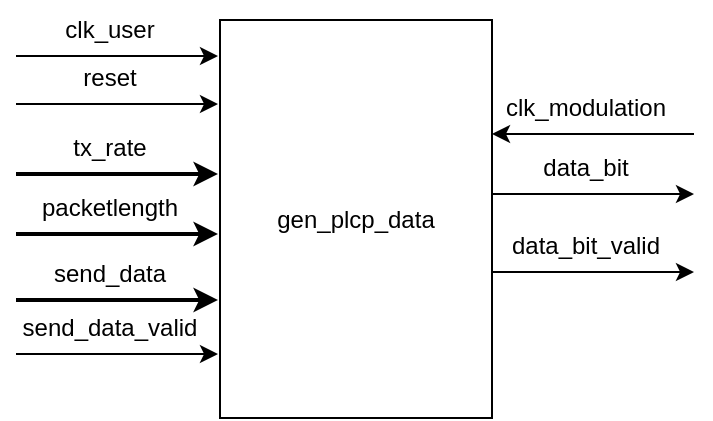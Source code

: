 <mxfile>
    <diagram id="ROOptGiBzzbwXJWLf5Wy" name="第 1 页">
        <mxGraphModel dx="218" dy="331" grid="0" gridSize="10" guides="1" tooltips="1" connect="1" arrows="1" fold="1" page="1" pageScale="1" pageWidth="827" pageHeight="1169" background="#ffffff" math="0" shadow="0">
            <root>
                <mxCell id="0"/>
                <mxCell id="1" parent="0"/>
                <mxCell id="2" value="&lt;font color=&quot;#000000&quot;&gt;gen_plcp_data&lt;/font&gt;" style="rounded=0;whiteSpace=wrap;html=1;fillColor=none;strokeColor=#000000;" parent="1" vertex="1">
                    <mxGeometry x="287" y="172" width="136" height="199" as="geometry"/>
                </mxCell>
                <mxCell id="5" value="" style="group" parent="1" vertex="1" connectable="0">
                    <mxGeometry x="185" y="162" width="101" height="30" as="geometry"/>
                </mxCell>
                <mxCell id="3" value="" style="endArrow=classic;html=1;fontColor=#000000;strokeColor=#000000;" parent="5" edge="1">
                    <mxGeometry width="50" height="50" relative="1" as="geometry">
                        <mxPoint y="28" as="sourcePoint"/>
                        <mxPoint x="101" y="28" as="targetPoint"/>
                    </mxGeometry>
                </mxCell>
                <mxCell id="4" value="clk_user" style="text;html=1;strokeColor=none;fillColor=none;align=center;verticalAlign=middle;whiteSpace=wrap;rounded=0;fontColor=#000000;" parent="5" vertex="1">
                    <mxGeometry x="17" width="60" height="30" as="geometry"/>
                </mxCell>
                <mxCell id="6" value="" style="group" parent="1" vertex="1" connectable="0">
                    <mxGeometry x="185" y="186" width="101" height="30" as="geometry"/>
                </mxCell>
                <mxCell id="7" value="" style="endArrow=classic;html=1;fontColor=#000000;strokeColor=#000000;" parent="6" edge="1">
                    <mxGeometry width="50" height="50" relative="1" as="geometry">
                        <mxPoint y="28" as="sourcePoint"/>
                        <mxPoint x="101" y="28" as="targetPoint"/>
                    </mxGeometry>
                </mxCell>
                <mxCell id="8" value="reset" style="text;html=1;strokeColor=none;fillColor=none;align=center;verticalAlign=middle;whiteSpace=wrap;rounded=0;fontColor=#000000;" parent="6" vertex="1">
                    <mxGeometry x="17" width="60" height="30" as="geometry"/>
                </mxCell>
                <mxCell id="9" value="" style="group" parent="1" vertex="1" connectable="0">
                    <mxGeometry x="185" y="221" width="101" height="30" as="geometry"/>
                </mxCell>
                <mxCell id="10" value="" style="endArrow=classic;html=1;fontColor=#000000;strokeColor=#000000;strokeWidth=2;" parent="9" edge="1">
                    <mxGeometry width="50" height="50" relative="1" as="geometry">
                        <mxPoint y="28" as="sourcePoint"/>
                        <mxPoint x="101" y="28" as="targetPoint"/>
                    </mxGeometry>
                </mxCell>
                <mxCell id="11" value="tx_rate" style="text;html=1;strokeColor=none;fillColor=none;align=center;verticalAlign=middle;whiteSpace=wrap;rounded=0;fontColor=#000000;" parent="9" vertex="1">
                    <mxGeometry x="17" width="60" height="30" as="geometry"/>
                </mxCell>
                <mxCell id="13" value="" style="group" parent="1" vertex="1" connectable="0">
                    <mxGeometry x="185" y="251" width="101" height="30" as="geometry"/>
                </mxCell>
                <mxCell id="14" value="" style="endArrow=classic;html=1;fontColor=#000000;strokeColor=#000000;strokeWidth=2;" parent="13" edge="1">
                    <mxGeometry width="50" height="50" relative="1" as="geometry">
                        <mxPoint y="28" as="sourcePoint"/>
                        <mxPoint x="101" y="28" as="targetPoint"/>
                    </mxGeometry>
                </mxCell>
                <mxCell id="15" value="packetlength" style="text;html=1;strokeColor=none;fillColor=none;align=center;verticalAlign=middle;whiteSpace=wrap;rounded=0;fontColor=#000000;" parent="13" vertex="1">
                    <mxGeometry x="17" width="60" height="30" as="geometry"/>
                </mxCell>
                <mxCell id="16" value="" style="group" parent="1" vertex="1" connectable="0">
                    <mxGeometry x="185" y="284" width="101" height="30" as="geometry"/>
                </mxCell>
                <mxCell id="17" value="" style="endArrow=classic;html=1;fontColor=#000000;strokeColor=#000000;strokeWidth=2;" parent="16" edge="1">
                    <mxGeometry width="50" height="50" relative="1" as="geometry">
                        <mxPoint y="28" as="sourcePoint"/>
                        <mxPoint x="101" y="28" as="targetPoint"/>
                    </mxGeometry>
                </mxCell>
                <mxCell id="18" value="send_data" style="text;html=1;strokeColor=none;fillColor=none;align=center;verticalAlign=middle;whiteSpace=wrap;rounded=0;fontColor=#000000;" parent="16" vertex="1">
                    <mxGeometry x="17" width="60" height="30" as="geometry"/>
                </mxCell>
                <mxCell id="19" value="" style="group" parent="1" vertex="1" connectable="0">
                    <mxGeometry x="185" y="311" width="101" height="30" as="geometry"/>
                </mxCell>
                <mxCell id="20" value="" style="endArrow=classic;html=1;fontColor=#000000;strokeColor=#000000;" parent="19" edge="1">
                    <mxGeometry width="50" height="50" relative="1" as="geometry">
                        <mxPoint y="28" as="sourcePoint"/>
                        <mxPoint x="101" y="28" as="targetPoint"/>
                    </mxGeometry>
                </mxCell>
                <mxCell id="21" value="send_data_valid" style="text;html=1;strokeColor=none;fillColor=none;align=center;verticalAlign=middle;whiteSpace=wrap;rounded=0;fontColor=#000000;" parent="19" vertex="1">
                    <mxGeometry x="17" width="60" height="30" as="geometry"/>
                </mxCell>
                <mxCell id="25" value="" style="group" parent="1" vertex="1" connectable="0">
                    <mxGeometry x="423" y="231" width="101" height="30" as="geometry"/>
                </mxCell>
                <mxCell id="26" value="" style="endArrow=classic;html=1;fontColor=#000000;strokeColor=#000000;" parent="25" edge="1">
                    <mxGeometry width="50" height="50" relative="1" as="geometry">
                        <mxPoint y="28" as="sourcePoint"/>
                        <mxPoint x="101" y="28" as="targetPoint"/>
                    </mxGeometry>
                </mxCell>
                <mxCell id="27" value="data_bit" style="text;html=1;strokeColor=none;fillColor=none;align=center;verticalAlign=middle;whiteSpace=wrap;rounded=0;fontColor=#000000;" parent="25" vertex="1">
                    <mxGeometry x="17" width="60" height="30" as="geometry"/>
                </mxCell>
                <mxCell id="22" value="" style="group" parent="25" vertex="1" connectable="0">
                    <mxGeometry y="-30" width="101" height="30" as="geometry"/>
                </mxCell>
                <mxCell id="23" value="" style="endArrow=classic;html=1;fontColor=#000000;strokeColor=#000000;" parent="22" edge="1">
                    <mxGeometry width="50" height="50" relative="1" as="geometry">
                        <mxPoint x="101" y="28" as="sourcePoint"/>
                        <mxPoint y="28" as="targetPoint"/>
                    </mxGeometry>
                </mxCell>
                <mxCell id="24" value="clk_modulation" style="text;html=1;strokeColor=none;fillColor=none;align=center;verticalAlign=middle;whiteSpace=wrap;rounded=0;fontColor=#000000;" parent="22" vertex="1">
                    <mxGeometry x="17" width="60" height="30" as="geometry"/>
                </mxCell>
                <mxCell id="28" value="" style="group" parent="1" vertex="1" connectable="0">
                    <mxGeometry x="423" y="270" width="101" height="30" as="geometry"/>
                </mxCell>
                <mxCell id="29" value="" style="endArrow=classic;html=1;fontColor=#000000;strokeColor=#000000;" parent="28" edge="1">
                    <mxGeometry width="50" height="50" relative="1" as="geometry">
                        <mxPoint y="28" as="sourcePoint"/>
                        <mxPoint x="101" y="28" as="targetPoint"/>
                    </mxGeometry>
                </mxCell>
                <mxCell id="30" value="data_bit_valid" style="text;html=1;strokeColor=none;fillColor=none;align=center;verticalAlign=middle;whiteSpace=wrap;rounded=0;fontColor=#000000;" parent="28" vertex="1">
                    <mxGeometry x="17" width="60" height="30" as="geometry"/>
                </mxCell>
            </root>
        </mxGraphModel>
    </diagram>
</mxfile>